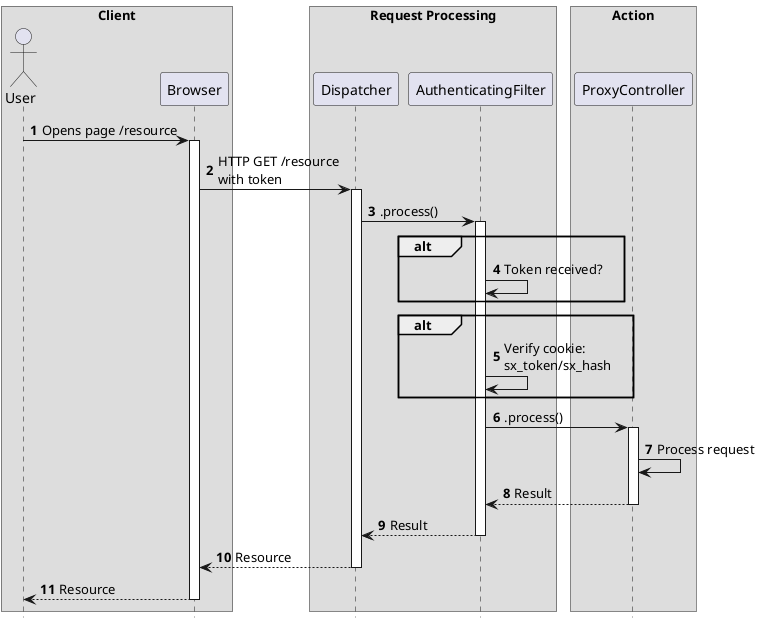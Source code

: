 @startuml

autonumber
hide footbox

box Client
actor "User" as User
participant "Browser" as Browser
end box
box Request Processing
participant "Dispatcher" as Dispatcher
participant "AuthenticatingFilter" as AuthFilter
end box
box Action
participant "ProxyController" as ProxyController
end box

User -> Browser ++ : Opens page /resource
Browser -> Dispatcher ++ : HTTP GET /resource\nwith token
Dispatcher -> AuthFilter ++ : .process()
alt
    AuthFilter -> AuthFilter : Token received?
end alt
alt
    AuthFilter -> AuthFilter : Verify cookie:\nsx_token/sx_hash
end alt
AuthFilter -> ProxyController ++ : .process()
ProxyController -> ProxyController : Process request
AuthFilter <-- ProxyController -- : Result
Dispatcher <-- AuthFilter -- : Result
Browser <-- Dispatcher -- : Resource
User <-- Browser -- : Resource

@enduml
